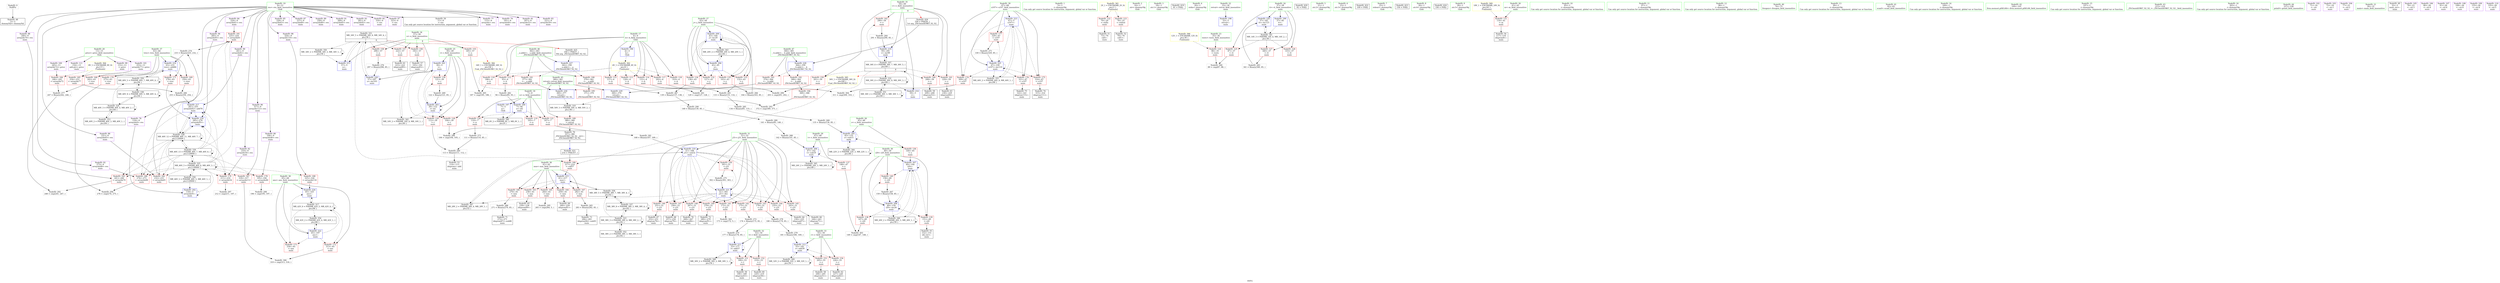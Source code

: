 digraph "SVFG" {
	label="SVFG";

	Node0x55bfc1766250 [shape=record,color=grey,label="{NodeID: 0\nNullPtr}"];
	Node0x55bfc1766250 -> Node0x55bfc17925d0[style=solid];
	Node0x55bfc17a1cd0 [shape=record,color=grey,label="{NodeID: 277\n247 = Binary(242, 246, )\n}"];
	Node0x55bfc17a1cd0 -> Node0x55bfc17a3350[style=solid];
	Node0x55bfc1794ed0 [shape=record,color=red,label="{NodeID: 194\n369\<--368\n\<--\n_ZSt3minIiERKT_S2_S2_\n}"];
	Node0x55bfc1794ed0 -> Node0x55bfc17a34d0[style=solid];
	Node0x55bfc17921e0 [shape=record,color=purple,label="{NodeID: 111\n154\<--13\nadd.ptr\<--price\nmain\n}"];
	Node0x55bfc1790510 [shape=record,color=green,label="{NodeID: 28\n45\<--46\ns\<--s_field_insensitive\nmain\n}"];
	Node0x55bfc1790510 -> Node0x55bfc1797dd0[style=solid];
	Node0x55bfc1790510 -> Node0x55bfc1795820[style=solid];
	Node0x55bfc17a46d0 [shape=record,color=grey,label="{NodeID: 305\n187 = cmp(185, 186, )\n}"];
	Node0x55bfc17965f0 [shape=record,color=blue,label="{NodeID: 222\n65\<--197\nans\<--\nmain\n}"];
	Node0x55bfc17965f0 -> Node0x55bfc1799b10[style=dashed];
	Node0x55bfc17965f0 -> Node0x55bfc1799be0[style=dashed];
	Node0x55bfc17965f0 -> Node0x55bfc1796790[style=dashed];
	Node0x55bfc17965f0 -> Node0x55bfc17b1fd0[style=dashed];
	Node0x55bfc17965f0 -> Node0x55bfc17bdcd0[style=dashed];
	Node0x55bfc1798040 [shape=record,color=red,label="{NodeID: 139\n151\<--49\n\<--i20\nmain\n}"];
	Node0x55bfc1798040 -> Node0x55bfc1792be0[style=solid];
	Node0x55bfc1792cb0 [shape=record,color=black,label="{NodeID: 56\n190\<--189\nidxprom43\<--\nmain\n}"];
	Node0x55bfc1799700 [shape=record,color=red,label="{NodeID: 167\n282\<--61\n\<--mm\nmain\n}"];
	Node0x55bfc1799700 -> Node0x55bfc17a0ad0[style=solid];
	Node0x55bfc1794370 [shape=record,color=purple,label="{NodeID: 84\n224\<--9\narrayidx61\<--res\nmain\n}"];
	Node0x55bfc1794370 -> Node0x55bfc179a260[style=solid];
	Node0x55bfc1766110 [shape=record,color=green,label="{NodeID: 1\n5\<--1\n\<--dummyObj\nCan only get source location for instruction, argument, global var or function.}"];
	Node0x55bfc17bffd0 [shape=record,color=yellow,style=double,label="{NodeID: 361\n2V_1 = ENCHI(MR_2V_0)\npts\{1 \}\nFun[main]}"];
	Node0x55bfc17bffd0 -> Node0x55bfc1797270[style=dashed];
	Node0x55bfc17bffd0 -> Node0x55bfc1797340[style=dashed];
	Node0x55bfc17a1e50 [shape=record,color=grey,label="{NodeID: 278\n180 = Binary(179, 85, )\n}"];
	Node0x55bfc17a1e50 -> Node0x55bfc17a1fd0[style=solid];
	Node0x55bfc1794fa0 [shape=record,color=red,label="{NodeID: 195\n371\<--370\n\<--\n_ZSt3minIiERKT_S2_S2_\n}"];
	Node0x55bfc1794fa0 -> Node0x55bfc17a34d0[style=solid];
	Node0x55bfc17922b0 [shape=record,color=red,label="{NodeID: 112\n93\<--4\n\<--h\nmain\n}"];
	Node0x55bfc17922b0 -> Node0x55bfc17a2450[style=solid];
	Node0x55bfc17905e0 [shape=record,color=green,label="{NodeID: 29\n47\<--48\nt\<--t_field_insensitive\nmain\n}"];
	Node0x55bfc17905e0 -> Node0x55bfc1797ea0[style=solid];
	Node0x55bfc17905e0 -> Node0x55bfc17958f0[style=solid];
	Node0x55bfc17a4850 [shape=record,color=grey,label="{NodeID: 306\n319 = cmp(313, 318, )\n}"];
	Node0x55bfc17966c0 [shape=record,color=blue,label="{NodeID: 223\n67\<--5\nu107\<--\nmain\n}"];
	Node0x55bfc17966c0 -> Node0x55bfc1799cb0[style=dashed];
	Node0x55bfc17966c0 -> Node0x55bfc1799d80[style=dashed];
	Node0x55bfc17966c0 -> Node0x55bfc1799e50[style=dashed];
	Node0x55bfc17966c0 -> Node0x55bfc1799f20[style=dashed];
	Node0x55bfc17966c0 -> Node0x55bfc1796860[style=dashed];
	Node0x55bfc17966c0 -> Node0x55bfc17be1d0[style=dashed];
	Node0x55bfc1798110 [shape=record,color=red,label="{NodeID: 140\n158\<--49\n\<--i20\nmain\n}"];
	Node0x55bfc1798110 -> Node0x55bfc17a0dd0[style=solid];
	Node0x55bfc1792d80 [shape=record,color=black,label="{NodeID: 57\n193\<--192\nidxprom45\<--\nmain\n}"];
	Node0x55bfc17997d0 [shape=record,color=red,label="{NodeID: 168\n242\<--63\n\<--tres\nmain\n}"];
	Node0x55bfc17997d0 -> Node0x55bfc17a1cd0[style=solid];
	Node0x55bfc1794440 [shape=record,color=purple,label="{NodeID: 85\n228\<--9\narrayidx63\<--res\nmain\n}"];
	Node0x55bfc1768810 [shape=record,color=green,label="{NodeID: 2\n16\<--1\n.str\<--dummyObj\nGlob }"];
	Node0x55bfc17c0af0 [shape=record,color=yellow,style=double,label="{NodeID: 362\n4V_1 = ENCHI(MR_4V_0)\npts\{6 \}\nFun[main]}"];
	Node0x55bfc17c0af0 -> Node0x55bfc17922b0[style=dashed];
	Node0x55bfc17c0af0 -> Node0x55bfc1792380[style=dashed];
	Node0x55bfc17c0af0 -> Node0x55bfc1792450[style=dashed];
	Node0x55bfc17c0af0 -> Node0x55bfc1792520[style=dashed];
	Node0x55bfc17c0af0 -> Node0x55bfc1796d90[style=dashed];
	Node0x55bfc17c0af0 -> Node0x55bfc1796e60[style=dashed];
	Node0x55bfc17c0af0 -> Node0x55bfc1796f30[style=dashed];
	Node0x55bfc17a1fd0 [shape=record,color=grey,label="{NodeID: 279\n181 = Binary(180, 169, )\n}"];
	Node0x55bfc17a1fd0 -> Node0x55bfc1795dd0[style=solid];
	Node0x55bfc1795070 [shape=record,color=blue,label="{NodeID: 196\n4\<--5\nh\<--\nGlob }"];
	Node0x55bfc1795070 -> Node0x55bfc17c0af0[style=dashed];
	Node0x55bfc1792380 [shape=record,color=red,label="{NodeID: 113\n128\<--4\n\<--h\nmain\n}"];
	Node0x55bfc1792380 -> Node0x55bfc17a40d0[style=solid];
	Node0x55bfc17906b0 [shape=record,color=green,label="{NodeID: 30\n49\<--50\ni20\<--i20_field_insensitive\nmain\n}"];
	Node0x55bfc17906b0 -> Node0x55bfc1797f70[style=solid];
	Node0x55bfc17906b0 -> Node0x55bfc1798040[style=solid];
	Node0x55bfc17906b0 -> Node0x55bfc1798110[style=solid];
	Node0x55bfc17906b0 -> Node0x55bfc17959c0[style=solid];
	Node0x55bfc17906b0 -> Node0x55bfc1795a90[style=solid];
	Node0x55bfc1796790 [shape=record,color=blue,label="{NodeID: 224\n65\<--325\nans\<--\nmain\n}"];
	Node0x55bfc1796790 -> Node0x55bfc17b1fd0[style=dashed];
	Node0x55bfc17981e0 [shape=record,color=red,label="{NodeID: 141\n172\<--51\n\<--j31\nmain\n}"];
	Node0x55bfc17981e0 -> Node0x55bfc17a4250[style=solid];
	Node0x55bfc1792e50 [shape=record,color=black,label="{NodeID: 58\n206\<--205\nidxprom51\<--\nmain\n}"];
	Node0x55bfc17998a0 [shape=record,color=red,label="{NodeID: 169\n250\<--63\n\<--tres\nmain\n}"];
	Node0x55bfc17998a0 -> Node0x55bfc17a0c50[style=solid];
	Node0x55bfc1794510 [shape=record,color=purple,label="{NodeID: 86\n231\<--9\narrayidx65\<--res\nmain\n}"];
	Node0x55bfc1794510 -> Node0x55bfc179a330[style=solid];
	Node0x55bfc1769b60 [shape=record,color=green,label="{NodeID: 3\n18\<--1\n.str.1\<--dummyObj\nGlob }"];
	Node0x55bfc17a2150 [shape=record,color=grey,label="{NodeID: 280\n113 = Binary(111, 112, )\n}"];
	Node0x55bfc17a2150 -> Node0x55bfc1792a40[style=solid];
	Node0x55bfc1795170 [shape=record,color=blue,label="{NodeID: 197\n7\<--5\nn\<--\nGlob }"];
	Node0x55bfc1795170 -> Node0x55bfc17b96d0[style=dashed];
	Node0x55bfc1792450 [shape=record,color=red,label="{NodeID: 114\n131\<--4\n\<--h\nmain\n}"];
	Node0x55bfc1792450 -> Node0x55bfc17a31d0[style=solid];
	Node0x55bfc1790780 [shape=record,color=green,label="{NodeID: 31\n51\<--52\nj31\<--j31_field_insensitive\nmain\n}"];
	Node0x55bfc1790780 -> Node0x55bfc17981e0[style=solid];
	Node0x55bfc1790780 -> Node0x55bfc17982b0[style=solid];
	Node0x55bfc1790780 -> Node0x55bfc1798380[style=solid];
	Node0x55bfc1790780 -> Node0x55bfc1798450[style=solid];
	Node0x55bfc1790780 -> Node0x55bfc1798520[style=solid];
	Node0x55bfc1790780 -> Node0x55bfc17985f0[style=solid];
	Node0x55bfc1790780 -> Node0x55bfc17986c0[style=solid];
	Node0x55bfc1790780 -> Node0x55bfc1798790[style=solid];
	Node0x55bfc1790780 -> Node0x55bfc1798860[style=solid];
	Node0x55bfc1790780 -> Node0x55bfc1798930[style=solid];
	Node0x55bfc1790780 -> Node0x55bfc1795c30[style=solid];
	Node0x55bfc1790780 -> Node0x55bfc1796520[style=solid];
	Node0x55bfc1796860 [shape=record,color=blue,label="{NodeID: 225\n67\<--330\nu107\<--inc119\nmain\n}"];
	Node0x55bfc1796860 -> Node0x55bfc1799cb0[style=dashed];
	Node0x55bfc1796860 -> Node0x55bfc1799d80[style=dashed];
	Node0x55bfc1796860 -> Node0x55bfc1799e50[style=dashed];
	Node0x55bfc1796860 -> Node0x55bfc1799f20[style=dashed];
	Node0x55bfc1796860 -> Node0x55bfc1796860[style=dashed];
	Node0x55bfc1796860 -> Node0x55bfc17be1d0[style=dashed];
	Node0x55bfc17982b0 [shape=record,color=red,label="{NodeID: 142\n175\<--51\n\<--j31\nmain\n}"];
	Node0x55bfc17982b0 -> Node0x55bfc17a1550[style=solid];
	Node0x55bfc1792f20 [shape=record,color=black,label="{NodeID: 59\n209\<--208\nidxprom53\<--\nmain\n}"];
	Node0x55bfc17d9cd0 [shape=record,color=black,label="{NodeID: 419\n81 = PHI()\n}"];
	Node0x55bfc1799970 [shape=record,color=red,label="{NodeID: 170\n275\<--63\n\<--tres\nmain\n}"];
	Node0x55bfc1799970 -> Node0x55bfc17a3650[style=solid];
	Node0x55bfc17945e0 [shape=record,color=purple,label="{NodeID: 87\n237\<--9\narrayidx68\<--res\nmain\n}"];
	Node0x55bfc1769bf0 [shape=record,color=green,label="{NodeID: 4\n20\<--1\nstdin\<--dummyObj\nGlob }"];
	Node0x55bfc17c0cb0 [shape=record,color=yellow,style=double,label="{NodeID: 364\n8V_1 = ENCHI(MR_8V_0)\npts\{15 \}\nFun[main]}"];
	Node0x55bfc17c0cb0 -> Node0x55bfc179a4d0[style=dashed];
	Node0x55bfc17c0cb0 -> Node0x55bfc179a5a0[style=dashed];
	Node0x55bfc17a22d0 [shape=record,color=grey,label="{NodeID: 281\n168 = Binary(167, 169, )\n}"];
	Node0x55bfc17a22d0 -> Node0x55bfc1795c30[style=solid];
	Node0x55bfc1795270 [shape=record,color=blue,label="{NodeID: 198\n33\<--5\nretval\<--\nmain\n}"];
	Node0x55bfc1792520 [shape=record,color=red,label="{NodeID: 115\n137\<--4\n\<--h\nmain\n}"];
	Node0x55bfc1792520 -> Node0x55bfc17a2bd0[style=solid];
	Node0x55bfc1790850 [shape=record,color=green,label="{NodeID: 32\n53\<--54\nl\<--l_field_insensitive\nmain\n}"];
	Node0x55bfc1790850 -> Node0x55bfc1798a00[style=solid];
	Node0x55bfc1790850 -> Node0x55bfc1798ad0[style=solid];
	Node0x55bfc1790850 -> Node0x55bfc1795d00[style=solid];
	Node0x55bfc1796930 [shape=record,color=blue,label="{NodeID: 226\n37\<--341\ntt\<--inc123\nmain\n}"];
	Node0x55bfc1796930 -> Node0x55bfc17b9bd0[style=dashed];
	Node0x55bfc1798380 [shape=record,color=red,label="{NodeID: 143\n179\<--51\n\<--j31\nmain\n}"];
	Node0x55bfc1798380 -> Node0x55bfc17a1e50[style=solid];
	Node0x55bfc1792ff0 [shape=record,color=black,label="{NodeID: 60\n220\<--219\nidxprom58\<--\nmain\n}"];
	Node0x55bfc17d9dd0 [shape=record,color=black,label="{NodeID: 420\n92 = PHI()\n}"];
	Node0x55bfc17b87d0 [shape=record,color=black,label="{NodeID: 337\nMR_38V_8 = PHI(MR_38V_5, MR_38V_4, )\npts\{62 \}\n}"];
	Node0x55bfc17b87d0 -> Node0x55bfc17b41d0[style=dashed];
	Node0x55bfc17b87d0 -> Node0x55bfc17b87d0[style=dashed];
	Node0x55bfc17b87d0 -> Node0x55bfc17bf0d0[style=dashed];
	Node0x55bfc1799a40 [shape=record,color=red,label="{NodeID: 171\n278\<--63\n\<--tres\nmain\n}"];
	Node0x55bfc1799a40 -> Node0x55bfc17962b0[style=solid];
	Node0x55bfc17946b0 [shape=record,color=purple,label="{NodeID: 88\n240\<--9\narrayidx70\<--res\nmain\n}"];
	Node0x55bfc17946b0 -> Node0x55bfc179a400[style=solid];
	Node0x55bfc1769750 [shape=record,color=green,label="{NodeID: 5\n21\<--1\n.str.2\<--dummyObj\nGlob }"];
	Node0x55bfc17a2450 [shape=record,color=grey,label="{NodeID: 282\n94 = Binary(85, 93, )\n}"];
	Node0x55bfc17a2450 -> Node0x55bfc1795410[style=solid];
	Node0x55bfc1795340 [shape=record,color=blue,label="{NodeID: 199\n37\<--85\ntt\<--\nmain\n}"];
	Node0x55bfc1795340 -> Node0x55bfc17b9bd0[style=dashed];
	Node0x55bfc1796d90 [shape=record,color=red,label="{NodeID: 116\n186\<--4\n\<--h\nmain\n}"];
	Node0x55bfc1796d90 -> Node0x55bfc17a46d0[style=solid];
	Node0x55bfc1790920 [shape=record,color=green,label="{NodeID: 33\n55\<--56\nr\<--r_field_insensitive\nmain\n}"];
	Node0x55bfc1790920 -> Node0x55bfc1798ba0[style=solid];
	Node0x55bfc1790920 -> Node0x55bfc1798c70[style=solid];
	Node0x55bfc1790920 -> Node0x55bfc1795dd0[style=solid];
	Node0x55bfc17afcd0 [shape=record,color=black,label="{NodeID: 310\nMR_50V_3 = PHI(MR_50V_4, MR_50V_2, )\npts\{361 \}\n}"];
	Node0x55bfc17afcd0 -> Node0x55bfc179a8e0[style=dashed];
	Node0x55bfc1796a00 [shape=record,color=blue,label="{NodeID: 227\n362\<--358\n__a.addr\<--__a\n_ZSt3minIiERKT_S2_S2_\n}"];
	Node0x55bfc1796a00 -> Node0x55bfc179a9b0[style=dashed];
	Node0x55bfc1796a00 -> Node0x55bfc179aa80[style=dashed];
	Node0x55bfc1798450 [shape=record,color=red,label="{NodeID: 144\n235\<--51\n\<--j31\nmain\n}"];
	Node0x55bfc1798450 -> Node0x55bfc1793330[style=solid];
	Node0x55bfc17930c0 [shape=record,color=black,label="{NodeID: 61\n223\<--222\nidxprom60\<--\nmain\n}"];
	Node0x55bfc17d9ed0 [shape=record,color=black,label="{NodeID: 421\n214 = PHI(357, )\n}"];
	Node0x55bfc17d9ed0 -> Node0x55bfc179a190[style=solid];
	Node0x55bfc17b8cd0 [shape=record,color=black,label="{NodeID: 338\nMR_40V_8 = PHI(MR_40V_5, MR_40V_4, )\npts\{64 \}\n}"];
	Node0x55bfc17b8cd0 -> Node0x55bfc17b46d0[style=dashed];
	Node0x55bfc17b8cd0 -> Node0x55bfc17b8cd0[style=dashed];
	Node0x55bfc17b8cd0 -> Node0x55bfc17bf5d0[style=dashed];
	Node0x55bfc1799b10 [shape=record,color=red,label="{NodeID: 172\n313\<--65\n\<--ans\nmain\n}"];
	Node0x55bfc1799b10 -> Node0x55bfc17a4850[style=solid];
	Node0x55bfc1794780 [shape=record,color=purple,label="{NodeID: 89\n258\<--9\narrayidx80\<--res\nmain\n}"];
	Node0x55bfc17697e0 [shape=record,color=green,label="{NodeID: 6\n23\<--1\n.str.3\<--dummyObj\nGlob }"];
	Node0x55bfc17c0e70 [shape=record,color=yellow,style=double,label="{NodeID: 366\n12V_1 = ENCHI(MR_12V_0)\npts\{36 \}\nFun[main]}"];
	Node0x55bfc17c0e70 -> Node0x55bfc1797410[style=dashed];
	Node0x55bfc17a25d0 [shape=record,color=grey,label="{NodeID: 283\n341 = Binary(340, 85, )\n}"];
	Node0x55bfc17a25d0 -> Node0x55bfc1796930[style=solid];
	Node0x55bfc1795410 [shape=record,color=blue,label="{NodeID: 200\n7\<--94\nn\<--shl\nmain\n}"];
	Node0x55bfc1795410 -> Node0x55bfc1797000[style=dashed];
	Node0x55bfc1795410 -> Node0x55bfc17970d0[style=dashed];
	Node0x55bfc1795410 -> Node0x55bfc17971a0[style=dashed];
	Node0x55bfc1795410 -> Node0x55bfc17b96d0[style=dashed];
	Node0x55bfc1796e60 [shape=record,color=red,label="{NodeID: 117\n202\<--4\n\<--h\nmain\n}"];
	Node0x55bfc1796e60 -> Node0x55bfc17a3dd0[style=solid];
	Node0x55bfc17909f0 [shape=record,color=green,label="{NodeID: 34\n57\<--58\nu\<--u_field_insensitive\nmain\n|{|<s6>8}}"];
	Node0x55bfc17909f0 -> Node0x55bfc1798d40[style=solid];
	Node0x55bfc17909f0 -> Node0x55bfc1798e10[style=solid];
	Node0x55bfc17909f0 -> Node0x55bfc1798ee0[style=solid];
	Node0x55bfc17909f0 -> Node0x55bfc1798fb0[style=solid];
	Node0x55bfc17909f0 -> Node0x55bfc1795ea0[style=solid];
	Node0x55bfc17909f0 -> Node0x55bfc1796450[style=solid];
	Node0x55bfc17909f0:s6 -> Node0x55bfc17da330[style=solid,color=red];
	Node0x55bfc1796ad0 [shape=record,color=blue,label="{NodeID: 228\n364\<--359\n__b.addr\<--__b\n_ZSt3minIiERKT_S2_S2_\n}"];
	Node0x55bfc1796ad0 -> Node0x55bfc1794d30[style=dashed];
	Node0x55bfc1796ad0 -> Node0x55bfc1794e00[style=dashed];
	Node0x55bfc1798520 [shape=record,color=red,label="{NodeID: 145\n243\<--51\n\<--j31\nmain\n}"];
	Node0x55bfc1798520 -> Node0x55bfc17934d0[style=solid];
	Node0x55bfc1793190 [shape=record,color=black,label="{NodeID: 62\n227\<--226\nidxprom62\<--\nmain\n}"];
	Node0x55bfc17da0c0 [shape=record,color=black,label="{NodeID: 422\n109 = PHI()\n}"];
	Node0x55bfc17b91d0 [shape=record,color=black,label="{NodeID: 339\nMR_46V_13 = PHI(MR_46V_7, MR_46V_6, )\npts\{120000 \}\n}"];
	Node0x55bfc17b91d0 -> Node0x55bfc1799ff0[style=dashed];
	Node0x55bfc17b91d0 -> Node0x55bfc179a0c0[style=dashed];
	Node0x55bfc17b91d0 -> Node0x55bfc179a260[style=dashed];
	Node0x55bfc17b91d0 -> Node0x55bfc179a330[style=dashed];
	Node0x55bfc17b91d0 -> Node0x55bfc179a400[style=dashed];
	Node0x55bfc17b91d0 -> Node0x55bfc179a670[style=dashed];
	Node0x55bfc17b91d0 -> Node0x55bfc17961e0[style=dashed];
	Node0x55bfc17b91d0 -> Node0x55bfc17962b0[style=dashed];
	Node0x55bfc17b91d0 -> Node0x55bfc17b4bd0[style=dashed];
	Node0x55bfc17b91d0 -> Node0x55bfc17b5ad0[style=dashed];
	Node0x55bfc17b91d0 -> Node0x55bfc17b91d0[style=dashed];
	Node0x55bfc1799be0 [shape=record,color=red,label="{NodeID: 173\n334\<--65\n\<--ans\nmain\n}"];
	Node0x55bfc1794850 [shape=record,color=purple,label="{NodeID: 90\n261\<--9\narrayidx82\<--res\nmain\n}"];
	Node0x55bfc1794850 -> Node0x55bfc17961e0[style=solid];
	Node0x55bfc1769870 [shape=record,color=green,label="{NodeID: 7\n25\<--1\nstdout\<--dummyObj\nGlob }"];
	Node0x55bfc17a2750 [shape=record,color=grey,label="{NodeID: 284\n164 = Binary(163, 85, )\n}"];
	Node0x55bfc17a2750 -> Node0x55bfc1795b60[style=solid];
	Node0x55bfc17954e0 [shape=record,color=blue,label="{NodeID: 201\n39\<--5\ni\<--\nmain\n}"];
	Node0x55bfc17954e0 -> Node0x55bfc1797750[style=dashed];
	Node0x55bfc17954e0 -> Node0x55bfc1797820[style=dashed];
	Node0x55bfc17954e0 -> Node0x55bfc17978f0[style=dashed];
	Node0x55bfc17954e0 -> Node0x55bfc1795680[style=dashed];
	Node0x55bfc17954e0 -> Node0x55bfc17ba0d0[style=dashed];
	Node0x55bfc1796f30 [shape=record,color=red,label="{NodeID: 118\n310\<--4\n\<--h\nmain\n}"];
	Node0x55bfc1796f30 -> Node0x55bfc17a4550[style=solid];
	Node0x55bfc1790ac0 [shape=record,color=green,label="{NodeID: 35\n59\<--60\nv\<--v_field_insensitive\nmain\n|{|<s6>8}}"];
	Node0x55bfc1790ac0 -> Node0x55bfc1799080[style=solid];
	Node0x55bfc1790ac0 -> Node0x55bfc1799150[style=solid];
	Node0x55bfc1790ac0 -> Node0x55bfc1799220[style=solid];
	Node0x55bfc1790ac0 -> Node0x55bfc17992f0[style=solid];
	Node0x55bfc1790ac0 -> Node0x55bfc1795f70[style=solid];
	Node0x55bfc1790ac0 -> Node0x55bfc1796380[style=solid];
	Node0x55bfc1790ac0:s6 -> Node0x55bfc17da4c0[style=solid,color=red];
	Node0x55bfc1796ba0 [shape=record,color=blue,label="{NodeID: 229\n360\<--374\nretval\<--\n_ZSt3minIiERKT_S2_S2_\n}"];
	Node0x55bfc1796ba0 -> Node0x55bfc17afcd0[style=dashed];
	Node0x55bfc17985f0 [shape=record,color=red,label="{NodeID: 146\n251\<--51\n\<--j31\nmain\n}"];
	Node0x55bfc17985f0 -> Node0x55bfc17935a0[style=solid];
	Node0x55bfc1793260 [shape=record,color=black,label="{NodeID: 63\n230\<--229\nidxprom64\<--\nmain\n}"];
	Node0x55bfc17da190 [shape=record,color=black,label="{NodeID: 423\n156 = PHI()\n}"];
	Node0x55bfc17b96d0 [shape=record,color=black,label="{NodeID: 340\nMR_6V_2 = PHI(MR_6V_3, MR_6V_1, )\npts\{8 \}\n}"];
	Node0x55bfc17b96d0 -> Node0x55bfc1795410[style=dashed];
	Node0x55bfc1799cb0 [shape=record,color=red,label="{NodeID: 174\n309\<--67\n\<--u107\nmain\n}"];
	Node0x55bfc1799cb0 -> Node0x55bfc17a4550[style=solid];
	Node0x55bfc1794920 [shape=record,color=purple,label="{NodeID: 91\n269\<--9\narrayidx85\<--res\nmain\n}"];
	Node0x55bfc1769900 [shape=record,color=green,label="{NodeID: 8\n26\<--1\n.str.4\<--dummyObj\nGlob }"];
	Node0x55bfc17a28d0 [shape=record,color=grey,label="{NodeID: 285\n134 = Binary(85, 133, )\n}"];
	Node0x55bfc17a28d0 -> Node0x55bfc17a0f50[style=solid];
	Node0x55bfc17955b0 [shape=record,color=blue,label="{NodeID: 202\n118\<--5\narrayidx9\<--\nmain\n}"];
	Node0x55bfc17955b0 -> Node0x55bfc17955b0[style=dashed];
	Node0x55bfc17955b0 -> Node0x55bfc17b4bd0[style=dashed];
	Node0x55bfc1797000 [shape=record,color=red,label="{NodeID: 119\n105\<--7\n\<--n\nmain\n}"];
	Node0x55bfc1797000 -> Node0x55bfc17a3950[style=solid];
	Node0x55bfc1790b90 [shape=record,color=green,label="{NodeID: 36\n61\<--62\nmm\<--mm_field_insensitive\nmain\n}"];
	Node0x55bfc1790b90 -> Node0x55bfc17993c0[style=solid];
	Node0x55bfc1790b90 -> Node0x55bfc1799490[style=solid];
	Node0x55bfc1790b90 -> Node0x55bfc1799560[style=solid];
	Node0x55bfc1790b90 -> Node0x55bfc1799630[style=solid];
	Node0x55bfc1790b90 -> Node0x55bfc1799700[style=solid];
	Node0x55bfc1790b90 -> Node0x55bfc1796040[style=solid];
	Node0x55bfc1796c70 [shape=record,color=blue,label="{NodeID: 230\n360\<--377\nretval\<--\n_ZSt3minIiERKT_S2_S2_\n}"];
	Node0x55bfc1796c70 -> Node0x55bfc17afcd0[style=dashed];
	Node0x55bfc17986c0 [shape=record,color=red,label="{NodeID: 147\n256\<--51\n\<--j31\nmain\n}"];
	Node0x55bfc17986c0 -> Node0x55bfc1793670[style=solid];
	Node0x55bfc1793330 [shape=record,color=black,label="{NodeID: 64\n236\<--235\nidxprom67\<--\nmain\n}"];
	Node0x55bfc17da260 [shape=record,color=black,label="{NodeID: 424\n336 = PHI()\n}"];
	Node0x55bfc17b9bd0 [shape=record,color=black,label="{NodeID: 341\nMR_14V_3 = PHI(MR_14V_4, MR_14V_2, )\npts\{38 \}\n}"];
	Node0x55bfc17b9bd0 -> Node0x55bfc17974e0[style=dashed];
	Node0x55bfc17b9bd0 -> Node0x55bfc17975b0[style=dashed];
	Node0x55bfc17b9bd0 -> Node0x55bfc1797680[style=dashed];
	Node0x55bfc17b9bd0 -> Node0x55bfc1796930[style=dashed];
	Node0x55bfc1799d80 [shape=record,color=red,label="{NodeID: 175\n314\<--67\n\<--u107\nmain\n}"];
	Node0x55bfc1799d80 -> Node0x55bfc1793b50[style=solid];
	Node0x55bfc17949f0 [shape=record,color=purple,label="{NodeID: 92\n273\<--9\narrayidx88\<--res\nmain\n}"];
	Node0x55bfc17949f0 -> Node0x55bfc179a670[style=solid];
	Node0x55bfc176a2e0 [shape=record,color=green,label="{NodeID: 9\n28\<--1\n.str.5\<--dummyObj\nGlob }"];
	Node0x55bfc17c1110 [shape=record,color=yellow,style=double,label="{NodeID: 369\n18V_1 = ENCHI(MR_18V_0)\npts\{42 \}\nFun[main]}"];
	Node0x55bfc17c1110 -> Node0x55bfc17979c0[style=dashed];
	Node0x55bfc17a2a50 [shape=record,color=grey,label="{NodeID: 286\n271 = Binary(270, 85, )\n}"];
	Node0x55bfc17a2a50 -> Node0x55bfc17938e0[style=solid];
	Node0x55bfc1795680 [shape=record,color=blue,label="{NodeID: 203\n39\<--122\ni\<--inc\nmain\n}"];
	Node0x55bfc1795680 -> Node0x55bfc1797750[style=dashed];
	Node0x55bfc1795680 -> Node0x55bfc1797820[style=dashed];
	Node0x55bfc1795680 -> Node0x55bfc17978f0[style=dashed];
	Node0x55bfc1795680 -> Node0x55bfc1795680[style=dashed];
	Node0x55bfc1795680 -> Node0x55bfc17ba0d0[style=dashed];
	Node0x55bfc17970d0 [shape=record,color=red,label="{NodeID: 120\n110\<--7\n\<--n\nmain\n}"];
	Node0x55bfc17970d0 -> Node0x55bfc17a16d0[style=solid];
	Node0x55bfc1790c60 [shape=record,color=green,label="{NodeID: 37\n63\<--64\ntres\<--tres_field_insensitive\nmain\n}"];
	Node0x55bfc1790c60 -> Node0x55bfc17997d0[style=solid];
	Node0x55bfc1790c60 -> Node0x55bfc17998a0[style=solid];
	Node0x55bfc1790c60 -> Node0x55bfc1799970[style=solid];
	Node0x55bfc1790c60 -> Node0x55bfc1799a40[style=solid];
	Node0x55bfc1790c60 -> Node0x55bfc1796110[style=solid];
	Node0x55bfc1798790 [shape=record,color=red,label="{NodeID: 148\n267\<--51\n\<--j31\nmain\n}"];
	Node0x55bfc1798790 -> Node0x55bfc1793810[style=solid];
	Node0x55bfc1793400 [shape=record,color=black,label="{NodeID: 65\n239\<--238\nidxprom69\<--\nmain\n}"];
	Node0x55bfc17da330 [shape=record,color=black,label="{NodeID: 425\n358 = PHI(57, )\n0th arg _ZSt3minIiERKT_S2_S2_ }"];
	Node0x55bfc17da330 -> Node0x55bfc1796a00[style=solid];
	Node0x55bfc17ba0d0 [shape=record,color=black,label="{NodeID: 342\nMR_16V_2 = PHI(MR_16V_4, MR_16V_1, )\npts\{40 \}\n}"];
	Node0x55bfc17ba0d0 -> Node0x55bfc17954e0[style=dashed];
	Node0x55bfc1799e50 [shape=record,color=red,label="{NodeID: 176\n321\<--67\n\<--u107\nmain\n}"];
	Node0x55bfc1799e50 -> Node0x55bfc1793c20[style=solid];
	Node0x55bfc1794ac0 [shape=record,color=purple,label="{NodeID: 93\n281\<--9\narrayidx92\<--res\nmain\n}"];
	Node0x55bfc176a370 [shape=record,color=green,label="{NodeID: 10\n85\<--1\n\<--dummyObj\nCan only get source location for instruction, argument, global var or function.}"];
	Node0x55bfc17a2bd0 [shape=record,color=grey,label="{NodeID: 287\n139 = Binary(137, 138, )\n}"];
	Node0x55bfc17a2bd0 -> Node0x55bfc17a3050[style=solid];
	Node0x55bfc1795750 [shape=record,color=blue,label="{NodeID: 204\n43\<--85\nj\<--\nmain\n}"];
	Node0x55bfc1795750 -> Node0x55bfc1797a90[style=dashed];
	Node0x55bfc1795750 -> Node0x55bfc1797b60[style=dashed];
	Node0x55bfc1795750 -> Node0x55bfc1797c30[style=dashed];
	Node0x55bfc1795750 -> Node0x55bfc1797d00[style=dashed];
	Node0x55bfc1795750 -> Node0x55bfc1795b60[style=dashed];
	Node0x55bfc1795750 -> Node0x55bfc17ba5d0[style=dashed];
	Node0x55bfc17971a0 [shape=record,color=red,label="{NodeID: 121\n167\<--7\n\<--n\nmain\n}"];
	Node0x55bfc17971a0 -> Node0x55bfc17a22d0[style=solid];
	Node0x55bfc1790d30 [shape=record,color=green,label="{NodeID: 38\n65\<--66\nans\<--ans_field_insensitive\nmain\n}"];
	Node0x55bfc1790d30 -> Node0x55bfc1799b10[style=solid];
	Node0x55bfc1790d30 -> Node0x55bfc1799be0[style=solid];
	Node0x55bfc1790d30 -> Node0x55bfc17965f0[style=solid];
	Node0x55bfc1790d30 -> Node0x55bfc1796790[style=solid];
	Node0x55bfc1798860 [shape=record,color=red,label="{NodeID: 149\n279\<--51\n\<--j31\nmain\n}"];
	Node0x55bfc1798860 -> Node0x55bfc17939b0[style=solid];
	Node0x55bfc17934d0 [shape=record,color=black,label="{NodeID: 66\n244\<--243\nidxprom71\<--\nmain\n}"];
	Node0x55bfc17da4c0 [shape=record,color=black,label="{NodeID: 426\n359 = PHI(59, )\n1st arg _ZSt3minIiERKT_S2_S2_ }"];
	Node0x55bfc17da4c0 -> Node0x55bfc1796ad0[style=solid];
	Node0x55bfc17ba5d0 [shape=record,color=black,label="{NodeID: 343\nMR_20V_2 = PHI(MR_20V_4, MR_20V_1, )\npts\{44 \}\n}"];
	Node0x55bfc17ba5d0 -> Node0x55bfc1795750[style=dashed];
	Node0x55bfc1799f20 [shape=record,color=red,label="{NodeID: 177\n329\<--67\n\<--u107\nmain\n}"];
	Node0x55bfc1799f20 -> Node0x55bfc17a13d0[style=solid];
	Node0x55bfc1794b90 [shape=record,color=purple,label="{NodeID: 94\n285\<--9\narrayidx95\<--res\nmain\n}"];
	Node0x55bfc1794b90 -> Node0x55bfc17962b0[style=solid];
	Node0x55bfc176a400 [shape=record,color=green,label="{NodeID: 11\n97\<--1\n\<--dummyObj\nCan only get source location for instruction, argument, global var or function.}"];
	Node0x55bfc17a2d50 [shape=record,color=grey,label="{NodeID: 288\n142 = Binary(141, 85, )\n}"];
	Node0x55bfc17a2d50 -> Node0x55bfc17958f0[style=solid];
	Node0x55bfc1795820 [shape=record,color=blue,label="{NodeID: 205\n45\<--135\ns\<--sub15\nmain\n}"];
	Node0x55bfc1795820 -> Node0x55bfc1797dd0[style=dashed];
	Node0x55bfc1795820 -> Node0x55bfc1795820[style=dashed];
	Node0x55bfc1795820 -> Node0x55bfc17baad0[style=dashed];
	Node0x55bfc1797270 [shape=record,color=red,label="{NodeID: 122\n70\<--20\n\<--stdin\nmain\n}"];
	Node0x55bfc1797270 -> Node0x55bfc17928a0[style=solid];
	Node0x55bfc1790e00 [shape=record,color=green,label="{NodeID: 39\n67\<--68\nu107\<--u107_field_insensitive\nmain\n}"];
	Node0x55bfc1790e00 -> Node0x55bfc1799cb0[style=solid];
	Node0x55bfc1790e00 -> Node0x55bfc1799d80[style=solid];
	Node0x55bfc1790e00 -> Node0x55bfc1799e50[style=solid];
	Node0x55bfc1790e00 -> Node0x55bfc1799f20[style=solid];
	Node0x55bfc1790e00 -> Node0x55bfc17966c0[style=solid];
	Node0x55bfc1790e00 -> Node0x55bfc1796860[style=solid];
	Node0x55bfc1798930 [shape=record,color=red,label="{NodeID: 150\n301\<--51\n\<--j31\nmain\n}"];
	Node0x55bfc1798930 -> Node0x55bfc17a19d0[style=solid];
	Node0x55bfc17935a0 [shape=record,color=black,label="{NodeID: 67\n252\<--251\nidxprom76\<--\nmain\n}"];
	Node0x55bfc17baad0 [shape=record,color=black,label="{NodeID: 344\nMR_22V_2 = PHI(MR_22V_3, MR_22V_1, )\npts\{46 \}\n}"];
	Node0x55bfc17baad0 -> Node0x55bfc1795820[style=dashed];
	Node0x55bfc17baad0 -> Node0x55bfc17baad0[style=dashed];
	Node0x55bfc1799ff0 [shape=record,color=red,label="{NodeID: 178\n195\<--194\n\<--arrayidx46\nmain\n}"];
	Node0x55bfc1799ff0 -> Node0x55bfc17a3c50[style=solid];
	Node0x55bfc1794c60 [shape=record,color=purple,label="{NodeID: 95\n316\<--9\n\<--res\nmain\n}"];
	Node0x55bfc176a490 [shape=record,color=green,label="{NodeID: 12\n98\<--1\n\<--dummyObj\nCan only get source location for instruction, argument, global var or function.}"];
	Node0x55bfc17a2ed0 [shape=record,color=grey,label="{NodeID: 289\n141 = Binary(85, 140, )\n}"];
	Node0x55bfc17a2ed0 -> Node0x55bfc17a2d50[style=solid];
	Node0x55bfc17958f0 [shape=record,color=blue,label="{NodeID: 206\n47\<--142\nt\<--sub19\nmain\n}"];
	Node0x55bfc17958f0 -> Node0x55bfc1797ea0[style=dashed];
	Node0x55bfc17958f0 -> Node0x55bfc17958f0[style=dashed];
	Node0x55bfc17958f0 -> Node0x55bfc17bafd0[style=dashed];
	Node0x55bfc1797340 [shape=record,color=red,label="{NodeID: 123\n76\<--25\n\<--stdout\nmain\n}"];
	Node0x55bfc1797340 -> Node0x55bfc1792970[style=solid];
	Node0x55bfc1790ed0 [shape=record,color=green,label="{NodeID: 40\n74\<--75\nfreopen\<--freopen_field_insensitive\n}"];
	Node0x55bfc17b1fd0 [shape=record,color=black,label="{NodeID: 317\nMR_42V_6 = PHI(MR_42V_5, MR_42V_4, )\npts\{66 \}\n}"];
	Node0x55bfc17b1fd0 -> Node0x55bfc1799b10[style=dashed];
	Node0x55bfc17b1fd0 -> Node0x55bfc1799be0[style=dashed];
	Node0x55bfc17b1fd0 -> Node0x55bfc1796790[style=dashed];
	Node0x55bfc17b1fd0 -> Node0x55bfc17b1fd0[style=dashed];
	Node0x55bfc17b1fd0 -> Node0x55bfc17bdcd0[style=dashed];
	Node0x55bfc1798a00 [shape=record,color=red,label="{NodeID: 151\n189\<--53\n\<--l\nmain\n}"];
	Node0x55bfc1798a00 -> Node0x55bfc1792cb0[style=solid];
	Node0x55bfc1793670 [shape=record,color=black,label="{NodeID: 68\n257\<--256\nidxprom79\<--\nmain\n}"];
	Node0x55bfc17bafd0 [shape=record,color=black,label="{NodeID: 345\nMR_24V_2 = PHI(MR_24V_3, MR_24V_1, )\npts\{48 \}\n}"];
	Node0x55bfc17bafd0 -> Node0x55bfc17958f0[style=dashed];
	Node0x55bfc17bafd0 -> Node0x55bfc17bafd0[style=dashed];
	Node0x55bfc179a0c0 [shape=record,color=red,label="{NodeID: 179\n211\<--210\n\<--arrayidx54\nmain\n}"];
	Node0x55bfc179a0c0 -> Node0x55bfc17a3ad0[style=solid];
	Node0x55bfc17915b0 [shape=record,color=purple,label="{NodeID: 96\n317\<--9\narrayidx112\<--res\nmain\n}"];
	Node0x55bfc17915b0 -> Node0x55bfc179a740[style=solid];
	Node0x55bfc1768930 [shape=record,color=green,label="{NodeID: 13\n99\<--1\n\<--dummyObj\nCan only get source location for instruction, argument, global var or function.}"];
	Node0x55bfc17a3050 [shape=record,color=grey,label="{NodeID: 290\n140 = Binary(139, 85, )\n}"];
	Node0x55bfc17a3050 -> Node0x55bfc17a2ed0[style=solid];
	Node0x55bfc17959c0 [shape=record,color=blue,label="{NodeID: 207\n49\<--144\ni20\<--\nmain\n}"];
	Node0x55bfc17959c0 -> Node0x55bfc1797f70[style=dashed];
	Node0x55bfc17959c0 -> Node0x55bfc1798040[style=dashed];
	Node0x55bfc17959c0 -> Node0x55bfc1798110[style=dashed];
	Node0x55bfc17959c0 -> Node0x55bfc17959c0[style=dashed];
	Node0x55bfc17959c0 -> Node0x55bfc1795a90[style=dashed];
	Node0x55bfc17959c0 -> Node0x55bfc17bb4d0[style=dashed];
	Node0x55bfc1797410 [shape=record,color=red,label="{NodeID: 124\n88\<--35\n\<--tests\nmain\n}"];
	Node0x55bfc1797410 -> Node0x55bfc17a3f50[style=solid];
	Node0x55bfc1790fa0 [shape=record,color=green,label="{NodeID: 41\n82\<--83\nscanf\<--scanf_field_insensitive\n}"];
	Node0x55bfc1798ad0 [shape=record,color=red,label="{NodeID: 152\n219\<--53\n\<--l\nmain\n}"];
	Node0x55bfc1798ad0 -> Node0x55bfc1792ff0[style=solid];
	Node0x55bfc1793740 [shape=record,color=black,label="{NodeID: 69\n260\<--259\nidxprom81\<--\nmain\n}"];
	Node0x55bfc17bb4d0 [shape=record,color=black,label="{NodeID: 346\nMR_26V_2 = PHI(MR_26V_3, MR_26V_1, )\npts\{50 \}\n}"];
	Node0x55bfc17bb4d0 -> Node0x55bfc17959c0[style=dashed];
	Node0x55bfc17bb4d0 -> Node0x55bfc17bb4d0[style=dashed];
	Node0x55bfc179a190 [shape=record,color=red,label="{NodeID: 180\n217\<--214\n\<--call57\nmain\n}"];
	Node0x55bfc179a190 -> Node0x55bfc1796040[style=solid];
	Node0x55bfc1791680 [shape=record,color=purple,label="{NodeID: 97\n323\<--9\n\<--res\nmain\n}"];
	Node0x55bfc1768a00 [shape=record,color=green,label="{NodeID: 14\n169\<--1\n\<--dummyObj\nCan only get source location for instruction, argument, global var or function.}"];
	Node0x55bfc17a31d0 [shape=record,color=grey,label="{NodeID: 291\n133 = Binary(131, 132, )\n}"];
	Node0x55bfc17a31d0 -> Node0x55bfc17a28d0[style=solid];
	Node0x55bfc1795a90 [shape=record,color=blue,label="{NodeID: 208\n49\<--159\ni20\<--inc26\nmain\n}"];
	Node0x55bfc1795a90 -> Node0x55bfc1797f70[style=dashed];
	Node0x55bfc1795a90 -> Node0x55bfc1798040[style=dashed];
	Node0x55bfc1795a90 -> Node0x55bfc1798110[style=dashed];
	Node0x55bfc1795a90 -> Node0x55bfc17959c0[style=dashed];
	Node0x55bfc1795a90 -> Node0x55bfc1795a90[style=dashed];
	Node0x55bfc1795a90 -> Node0x55bfc17bb4d0[style=dashed];
	Node0x55bfc17974e0 [shape=record,color=red,label="{NodeID: 125\n87\<--37\n\<--tt\nmain\n}"];
	Node0x55bfc17974e0 -> Node0x55bfc17a3f50[style=solid];
	Node0x55bfc1791070 [shape=record,color=green,label="{NodeID: 42\n100\<--101\nllvm.memset.p0i8.i64\<--llvm.memset.p0i8.i64_field_insensitive\n}"];
	Node0x55bfc1798ba0 [shape=record,color=red,label="{NodeID: 153\n205\<--55\n\<--r\nmain\n}"];
	Node0x55bfc1798ba0 -> Node0x55bfc1792e50[style=solid];
	Node0x55bfc1793810 [shape=record,color=black,label="{NodeID: 70\n268\<--267\nidxprom84\<--\nmain\n}"];
	Node0x55bfc17bb9d0 [shape=record,color=black,label="{NodeID: 347\nMR_28V_2 = PHI(MR_28V_4, MR_28V_1, )\npts\{52 \}\n}"];
	Node0x55bfc17bb9d0 -> Node0x55bfc1795c30[style=dashed];
	Node0x55bfc17a0950 [shape=record,color=grey,label="{NodeID: 264\n291 = Binary(290, 85, )\n}"];
	Node0x55bfc17a0950 -> Node0x55bfc1796380[style=solid];
	Node0x55bfc179a260 [shape=record,color=red,label="{NodeID: 181\n225\<--224\n\<--arrayidx61\nmain\n}"];
	Node0x55bfc179a260 -> Node0x55bfc17a1850[style=solid];
	Node0x55bfc1791750 [shape=record,color=purple,label="{NodeID: 98\n324\<--9\narrayidx116\<--res\nmain\n}"];
	Node0x55bfc1791750 -> Node0x55bfc179a810[style=solid];
	Node0x55bfc1768b00 [shape=record,color=green,label="{NodeID: 15\n197\<--1\n\<--dummyObj\nCan only get source location for instruction, argument, global var or function.}"];
	Node0x55bfc17a3350 [shape=record,color=grey,label="{NodeID: 292\n248 = cmp(241, 247, )\n}"];
	Node0x55bfc1795b60 [shape=record,color=blue,label="{NodeID: 209\n43\<--164\nj\<--inc29\nmain\n}"];
	Node0x55bfc1795b60 -> Node0x55bfc1797a90[style=dashed];
	Node0x55bfc1795b60 -> Node0x55bfc1797b60[style=dashed];
	Node0x55bfc1795b60 -> Node0x55bfc1797c30[style=dashed];
	Node0x55bfc1795b60 -> Node0x55bfc1797d00[style=dashed];
	Node0x55bfc1795b60 -> Node0x55bfc1795b60[style=dashed];
	Node0x55bfc1795b60 -> Node0x55bfc17ba5d0[style=dashed];
	Node0x55bfc17975b0 [shape=record,color=red,label="{NodeID: 126\n333\<--37\n\<--tt\nmain\n}"];
	Node0x55bfc1791140 [shape=record,color=green,label="{NodeID: 43\n215\<--216\n_ZSt3minIiERKT_S2_S2_\<--_ZSt3minIiERKT_S2_S2__field_insensitive\n}"];
	Node0x55bfc1798c70 [shape=record,color=red,label="{NodeID: 154\n226\<--55\n\<--r\nmain\n}"];
	Node0x55bfc1798c70 -> Node0x55bfc1793190[style=solid];
	Node0x55bfc17938e0 [shape=record,color=black,label="{NodeID: 71\n272\<--271\nidxprom87\<--sub86\nmain\n}"];
	Node0x55bfc17bbed0 [shape=record,color=black,label="{NodeID: 348\nMR_30V_2 = PHI(MR_30V_3, MR_30V_1, )\npts\{54 \}\n}"];
	Node0x55bfc17bbed0 -> Node0x55bfc1795d00[style=dashed];
	Node0x55bfc17bbed0 -> Node0x55bfc17bbed0[style=dashed];
	Node0x55bfc17a0ad0 [shape=record,color=grey,label="{NodeID: 265\n283 = Binary(282, 85, )\n}"];
	Node0x55bfc17a0ad0 -> Node0x55bfc1793a80[style=solid];
	Node0x55bfc179a330 [shape=record,color=red,label="{NodeID: 182\n232\<--231\n\<--arrayidx65\nmain\n}"];
	Node0x55bfc179a330 -> Node0x55bfc17a1850[style=solid];
	Node0x55bfc1791820 [shape=record,color=purple,label="{NodeID: 99\n153\<--13\n\<--price\nmain\n}"];
	Node0x55bfc1769dc0 [shape=record,color=green,label="{NodeID: 16\n303\<--1\n\<--dummyObj\nCan only get source location for instruction, argument, global var or function.}"];
	Node0x55bfc17a34d0 [shape=record,color=grey,label="{NodeID: 293\n372 = cmp(369, 371, )\n}"];
	Node0x55bfc1795c30 [shape=record,color=blue,label="{NodeID: 210\n51\<--168\nj31\<--sub32\nmain\n}"];
	Node0x55bfc1795c30 -> Node0x55bfc17981e0[style=dashed];
	Node0x55bfc1795c30 -> Node0x55bfc17982b0[style=dashed];
	Node0x55bfc1795c30 -> Node0x55bfc1798380[style=dashed];
	Node0x55bfc1795c30 -> Node0x55bfc1798450[style=dashed];
	Node0x55bfc1795c30 -> Node0x55bfc1798520[style=dashed];
	Node0x55bfc1795c30 -> Node0x55bfc17985f0[style=dashed];
	Node0x55bfc1795c30 -> Node0x55bfc17986c0[style=dashed];
	Node0x55bfc1795c30 -> Node0x55bfc1798790[style=dashed];
	Node0x55bfc1795c30 -> Node0x55bfc1798860[style=dashed];
	Node0x55bfc1795c30 -> Node0x55bfc1798930[style=dashed];
	Node0x55bfc1795c30 -> Node0x55bfc1796520[style=dashed];
	Node0x55bfc1795c30 -> Node0x55bfc17bb9d0[style=dashed];
	Node0x55bfc1797680 [shape=record,color=red,label="{NodeID: 127\n340\<--37\n\<--tt\nmain\n}"];
	Node0x55bfc1797680 -> Node0x55bfc17a25d0[style=solid];
	Node0x55bfc1791240 [shape=record,color=green,label="{NodeID: 44\n337\<--338\nprintf\<--printf_field_insensitive\n}"];
	Node0x55bfc1798d40 [shape=record,color=red,label="{NodeID: 155\n185\<--57\n\<--u\nmain\n}"];
	Node0x55bfc1798d40 -> Node0x55bfc17a46d0[style=solid];
	Node0x55bfc17939b0 [shape=record,color=black,label="{NodeID: 72\n280\<--279\nidxprom91\<--\nmain\n}"];
	Node0x55bfc17bc3d0 [shape=record,color=black,label="{NodeID: 349\nMR_32V_2 = PHI(MR_32V_3, MR_32V_1, )\npts\{56 \}\n}"];
	Node0x55bfc17bc3d0 -> Node0x55bfc1795dd0[style=dashed];
	Node0x55bfc17bc3d0 -> Node0x55bfc17bc3d0[style=dashed];
	Node0x55bfc17a0c50 [shape=record,color=grey,label="{NodeID: 266\n255 = Binary(250, 254, )\n}"];
	Node0x55bfc17a0c50 -> Node0x55bfc17961e0[style=solid];
	Node0x55bfc179a400 [shape=record,color=red,label="{NodeID: 183\n241\<--240\n\<--arrayidx70\nmain\n}"];
	Node0x55bfc179a400 -> Node0x55bfc17a3350[style=solid];
	Node0x55bfc17918f0 [shape=record,color=purple,label="{NodeID: 100\n245\<--13\narrayidx72\<--price\nmain\n}"];
	Node0x55bfc17918f0 -> Node0x55bfc179a4d0[style=solid];
	Node0x55bfc1769e90 [shape=record,color=green,label="{NodeID: 17\n4\<--6\nh\<--h_field_insensitive\nGlob }"];
	Node0x55bfc1769e90 -> Node0x55bfc17922b0[style=solid];
	Node0x55bfc1769e90 -> Node0x55bfc1792380[style=solid];
	Node0x55bfc1769e90 -> Node0x55bfc1792450[style=solid];
	Node0x55bfc1769e90 -> Node0x55bfc1792520[style=solid];
	Node0x55bfc1769e90 -> Node0x55bfc1796d90[style=solid];
	Node0x55bfc1769e90 -> Node0x55bfc1796e60[style=solid];
	Node0x55bfc1769e90 -> Node0x55bfc1796f30[style=solid];
	Node0x55bfc1769e90 -> Node0x55bfc1795070[style=solid];
	Node0x55bfc17a3650 [shape=record,color=grey,label="{NodeID: 294\n276 = cmp(274, 275, )\n}"];
	Node0x55bfc1795d00 [shape=record,color=blue,label="{NodeID: 211\n53\<--177\nl\<--add37\nmain\n}"];
	Node0x55bfc1795d00 -> Node0x55bfc1798a00[style=dashed];
	Node0x55bfc1795d00 -> Node0x55bfc1798ad0[style=dashed];
	Node0x55bfc1795d00 -> Node0x55bfc1795d00[style=dashed];
	Node0x55bfc1795d00 -> Node0x55bfc17bbed0[style=dashed];
	Node0x55bfc1797750 [shape=record,color=red,label="{NodeID: 128\n104\<--39\n\<--i\nmain\n}"];
	Node0x55bfc1797750 -> Node0x55bfc17a3950[style=solid];
	Node0x55bfc1791340 [shape=record,color=green,label="{NodeID: 45\n360\<--361\nretval\<--retval_field_insensitive\n_ZSt3minIiERKT_S2_S2_\n}"];
	Node0x55bfc1791340 -> Node0x55bfc179a8e0[style=solid];
	Node0x55bfc1791340 -> Node0x55bfc1796ba0[style=solid];
	Node0x55bfc1791340 -> Node0x55bfc1796c70[style=solid];
	Node0x55bfc1798e10 [shape=record,color=red,label="{NodeID: 156\n192\<--57\n\<--u\nmain\n}"];
	Node0x55bfc1798e10 -> Node0x55bfc1792d80[style=solid];
	Node0x55bfc1793a80 [shape=record,color=black,label="{NodeID: 73\n284\<--283\nidxprom94\<--sub93\nmain\n}"];
	Node0x55bfc17bc8d0 [shape=record,color=black,label="{NodeID: 350\nMR_34V_2 = PHI(MR_34V_3, MR_34V_1, )\npts\{58 \}\n}"];
	Node0x55bfc17bc8d0 -> Node0x55bfc1795ea0[style=dashed];
	Node0x55bfc17bc8d0 -> Node0x55bfc17bc8d0[style=dashed];
	Node0x55bfc17a0dd0 [shape=record,color=grey,label="{NodeID: 267\n159 = Binary(158, 85, )\n}"];
	Node0x55bfc17a0dd0 -> Node0x55bfc1795a90[style=solid];
	Node0x55bfc179a4d0 [shape=record,color=red,label="{NodeID: 184\n246\<--245\n\<--arrayidx72\nmain\n}"];
	Node0x55bfc179a4d0 -> Node0x55bfc17a1cd0[style=solid];
	Node0x55bfc17919c0 [shape=record,color=purple,label="{NodeID: 101\n253\<--13\narrayidx77\<--price\nmain\n}"];
	Node0x55bfc17919c0 -> Node0x55bfc179a5a0[style=solid];
	Node0x55bfc1769f90 [shape=record,color=green,label="{NodeID: 18\n7\<--8\nn\<--n_field_insensitive\nGlob }"];
	Node0x55bfc1769f90 -> Node0x55bfc1797000[style=solid];
	Node0x55bfc1769f90 -> Node0x55bfc17970d0[style=solid];
	Node0x55bfc1769f90 -> Node0x55bfc17971a0[style=solid];
	Node0x55bfc1769f90 -> Node0x55bfc1795170[style=solid];
	Node0x55bfc1769f90 -> Node0x55bfc1795410[style=solid];
	Node0x55bfc17a37d0 [shape=record,color=grey,label="{NodeID: 295\n265 = cmp(264, 5, )\n}"];
	Node0x55bfc1795dd0 [shape=record,color=blue,label="{NodeID: 212\n55\<--181\nr\<--add39\nmain\n}"];
	Node0x55bfc1795dd0 -> Node0x55bfc1798ba0[style=dashed];
	Node0x55bfc1795dd0 -> Node0x55bfc1798c70[style=dashed];
	Node0x55bfc1795dd0 -> Node0x55bfc1795dd0[style=dashed];
	Node0x55bfc1795dd0 -> Node0x55bfc17bc3d0[style=dashed];
	Node0x55bfc1797820 [shape=record,color=red,label="{NodeID: 129\n112\<--39\n\<--i\nmain\n}"];
	Node0x55bfc1797820 -> Node0x55bfc17a2150[style=solid];
	Node0x55bfc1791410 [shape=record,color=green,label="{NodeID: 46\n362\<--363\n__a.addr\<--__a.addr_field_insensitive\n_ZSt3minIiERKT_S2_S2_\n}"];
	Node0x55bfc1791410 -> Node0x55bfc179a9b0[style=solid];
	Node0x55bfc1791410 -> Node0x55bfc179aa80[style=solid];
	Node0x55bfc1791410 -> Node0x55bfc1796a00[style=solid];
	Node0x55bfc17b41d0 [shape=record,color=black,label="{NodeID: 323\nMR_38V_3 = PHI(MR_38V_4, MR_38V_2, )\npts\{62 \}\n}"];
	Node0x55bfc17b41d0 -> Node0x55bfc17b41d0[style=dashed];
	Node0x55bfc17b41d0 -> Node0x55bfc17b87d0[style=dashed];
	Node0x55bfc17b41d0 -> Node0x55bfc17bd2d0[style=dashed];
	Node0x55bfc17b41d0 -> Node0x55bfc17bf0d0[style=dashed];
	Node0x55bfc1798ee0 [shape=record,color=red,label="{NodeID: 157\n222\<--57\n\<--u\nmain\n}"];
	Node0x55bfc1798ee0 -> Node0x55bfc17930c0[style=solid];
	Node0x55bfc1793b50 [shape=record,color=black,label="{NodeID: 74\n315\<--314\nidxprom111\<--\nmain\n}"];
	Node0x55bfc17bcdd0 [shape=record,color=black,label="{NodeID: 351\nMR_36V_2 = PHI(MR_36V_3, MR_36V_1, )\npts\{60 \}\n}"];
	Node0x55bfc17bcdd0 -> Node0x55bfc17b6ed0[style=dashed];
	Node0x55bfc17bcdd0 -> Node0x55bfc17bcdd0[style=dashed];
	Node0x55bfc17a0f50 [shape=record,color=grey,label="{NodeID: 268\n135 = Binary(134, 85, )\n}"];
	Node0x55bfc17a0f50 -> Node0x55bfc1795820[style=solid];
	Node0x55bfc179a5a0 [shape=record,color=red,label="{NodeID: 185\n254\<--253\n\<--arrayidx77\nmain\n}"];
	Node0x55bfc179a5a0 -> Node0x55bfc17a0c50[style=solid];
	Node0x55bfc1791a90 [shape=record,color=purple,label="{NodeID: 102\n71\<--16\n\<--.str\nmain\n}"];
	Node0x55bfc176a090 [shape=record,color=green,label="{NodeID: 19\n9\<--12\nres\<--res_field_insensitive\nGlob }"];
	Node0x55bfc176a090 -> Node0x55bfc17927a0[style=solid];
	Node0x55bfc176a090 -> Node0x55bfc1793dc0[style=solid];
	Node0x55bfc176a090 -> Node0x55bfc1793e90[style=solid];
	Node0x55bfc176a090 -> Node0x55bfc1793f60[style=solid];
	Node0x55bfc176a090 -> Node0x55bfc1794030[style=solid];
	Node0x55bfc176a090 -> Node0x55bfc1794100[style=solid];
	Node0x55bfc176a090 -> Node0x55bfc17941d0[style=solid];
	Node0x55bfc176a090 -> Node0x55bfc17942a0[style=solid];
	Node0x55bfc176a090 -> Node0x55bfc1794370[style=solid];
	Node0x55bfc176a090 -> Node0x55bfc1794440[style=solid];
	Node0x55bfc176a090 -> Node0x55bfc1794510[style=solid];
	Node0x55bfc176a090 -> Node0x55bfc17945e0[style=solid];
	Node0x55bfc176a090 -> Node0x55bfc17946b0[style=solid];
	Node0x55bfc176a090 -> Node0x55bfc1794780[style=solid];
	Node0x55bfc176a090 -> Node0x55bfc1794850[style=solid];
	Node0x55bfc176a090 -> Node0x55bfc1794920[style=solid];
	Node0x55bfc176a090 -> Node0x55bfc17949f0[style=solid];
	Node0x55bfc176a090 -> Node0x55bfc1794ac0[style=solid];
	Node0x55bfc176a090 -> Node0x55bfc1794b90[style=solid];
	Node0x55bfc176a090 -> Node0x55bfc1794c60[style=solid];
	Node0x55bfc176a090 -> Node0x55bfc17915b0[style=solid];
	Node0x55bfc176a090 -> Node0x55bfc1791680[style=solid];
	Node0x55bfc176a090 -> Node0x55bfc1791750[style=solid];
	Node0x55bfc17a3950 [shape=record,color=grey,label="{NodeID: 296\n106 = cmp(104, 105, )\n}"];
	Node0x55bfc1795ea0 [shape=record,color=blue,label="{NodeID: 213\n57\<--5\nu\<--\nmain\n}"];
	Node0x55bfc1795ea0 -> Node0x55bfc17b69d0[style=dashed];
	Node0x55bfc17978f0 [shape=record,color=red,label="{NodeID: 130\n121\<--39\n\<--i\nmain\n}"];
	Node0x55bfc17978f0 -> Node0x55bfc17a10d0[style=solid];
	Node0x55bfc17914e0 [shape=record,color=green,label="{NodeID: 47\n364\<--365\n__b.addr\<--__b.addr_field_insensitive\n_ZSt3minIiERKT_S2_S2_\n}"];
	Node0x55bfc17914e0 -> Node0x55bfc1794d30[style=solid];
	Node0x55bfc17914e0 -> Node0x55bfc1794e00[style=solid];
	Node0x55bfc17914e0 -> Node0x55bfc1796ad0[style=solid];
	Node0x55bfc17b46d0 [shape=record,color=black,label="{NodeID: 324\nMR_40V_3 = PHI(MR_40V_4, MR_40V_2, )\npts\{64 \}\n}"];
	Node0x55bfc17b46d0 -> Node0x55bfc17b46d0[style=dashed];
	Node0x55bfc17b46d0 -> Node0x55bfc17b8cd0[style=dashed];
	Node0x55bfc17b46d0 -> Node0x55bfc17bd7d0[style=dashed];
	Node0x55bfc17b46d0 -> Node0x55bfc17bf5d0[style=dashed];
	Node0x55bfc1798fb0 [shape=record,color=red,label="{NodeID: 158\n296\<--57\n\<--u\nmain\n}"];
	Node0x55bfc1798fb0 -> Node0x55bfc17a1b50[style=solid];
	Node0x55bfc1793c20 [shape=record,color=black,label="{NodeID: 75\n322\<--321\nidxprom115\<--\nmain\n}"];
	Node0x55bfc17bd2d0 [shape=record,color=black,label="{NodeID: 352\nMR_38V_2 = PHI(MR_38V_3, MR_38V_1, )\npts\{62 \}\n}"];
	Node0x55bfc17bd2d0 -> Node0x55bfc17b41d0[style=dashed];
	Node0x55bfc17a10d0 [shape=record,color=grey,label="{NodeID: 269\n122 = Binary(121, 85, )\n}"];
	Node0x55bfc17a10d0 -> Node0x55bfc1795680[style=solid];
	Node0x55bfc179a670 [shape=record,color=red,label="{NodeID: 186\n274\<--273\n\<--arrayidx88\nmain\n}"];
	Node0x55bfc179a670 -> Node0x55bfc17a3650[style=solid];
	Node0x55bfc1791b60 [shape=record,color=purple,label="{NodeID: 103\n72\<--18\n\<--.str.1\nmain\n}"];
	Node0x55bfc176ad80 [shape=record,color=green,label="{NodeID: 20\n13\<--15\nprice\<--price_field_insensitive\nGlob }"];
	Node0x55bfc176ad80 -> Node0x55bfc1791820[style=solid];
	Node0x55bfc176ad80 -> Node0x55bfc17918f0[style=solid];
	Node0x55bfc176ad80 -> Node0x55bfc17919c0[style=solid];
	Node0x55bfc176ad80 -> Node0x55bfc17921e0[style=solid];
	Node0x55bfc17a3ad0 [shape=record,color=grey,label="{NodeID: 297\n212 = cmp(211, 197, )\n}"];
	Node0x55bfc1795f70 [shape=record,color=blue,label="{NodeID: 214\n59\<--5\nv\<--\nmain\n}"];
	Node0x55bfc1795f70 -> Node0x55bfc17bebd0[style=dashed];
	Node0x55bfc17979c0 [shape=record,color=red,label="{NodeID: 131\n116\<--41\n\<--m\nmain\n}"];
	Node0x55bfc17979c0 -> Node0x55bfc1792b10[style=solid];
	Node0x55bfc17925d0 [shape=record,color=black,label="{NodeID: 48\n2\<--3\ndummyVal\<--dummyVal\n}"];
	Node0x55bfc17b4bd0 [shape=record,color=black,label="{NodeID: 325\nMR_46V_5 = PHI(MR_46V_6, MR_46V_3, )\npts\{120000 \}\n}"];
	Node0x55bfc17b4bd0 -> Node0x55bfc1799ff0[style=dashed];
	Node0x55bfc17b4bd0 -> Node0x55bfc179a0c0[style=dashed];
	Node0x55bfc17b4bd0 -> Node0x55bfc179a260[style=dashed];
	Node0x55bfc17b4bd0 -> Node0x55bfc179a330[style=dashed];
	Node0x55bfc17b4bd0 -> Node0x55bfc179a400[style=dashed];
	Node0x55bfc17b4bd0 -> Node0x55bfc179a670[style=dashed];
	Node0x55bfc17b4bd0 -> Node0x55bfc179a740[style=dashed];
	Node0x55bfc17b4bd0 -> Node0x55bfc179a810[style=dashed];
	Node0x55bfc17b4bd0 -> Node0x55bfc17961e0[style=dashed];
	Node0x55bfc17b4bd0 -> Node0x55bfc17962b0[style=dashed];
	Node0x55bfc17b4bd0 -> Node0x55bfc17b4bd0[style=dashed];
	Node0x55bfc17b4bd0 -> Node0x55bfc17b5ad0[style=dashed];
	Node0x55bfc17b4bd0 -> Node0x55bfc17b91d0[style=dashed];
	Node0x55bfc17b4bd0 -> Node0x55bfc17be6d0[style=dashed];
	Node0x55bfc1799080 [shape=record,color=red,label="{NodeID: 159\n201\<--59\n\<--v\nmain\n}"];
	Node0x55bfc1799080 -> Node0x55bfc17a3dd0[style=solid];
	Node0x55bfc1793cf0 [shape=record,color=black,label="{NodeID: 76\n357\<--380\n_ZSt3minIiERKT_S2_S2__ret\<--\n_ZSt3minIiERKT_S2_S2_\n|{<s0>8}}"];
	Node0x55bfc1793cf0:s0 -> Node0x55bfc17d9ed0[style=solid,color=blue];
	Node0x55bfc17bd7d0 [shape=record,color=black,label="{NodeID: 353\nMR_40V_2 = PHI(MR_40V_3, MR_40V_1, )\npts\{64 \}\n}"];
	Node0x55bfc17bd7d0 -> Node0x55bfc17b46d0[style=dashed];
	Node0x55bfc17a1250 [shape=record,color=grey,label="{NodeID: 270\n177 = Binary(176, 85, )\n}"];
	Node0x55bfc17a1250 -> Node0x55bfc1795d00[style=solid];
	Node0x55bfc179a740 [shape=record,color=red,label="{NodeID: 187\n318\<--317\n\<--arrayidx112\nmain\n}"];
	Node0x55bfc179a740 -> Node0x55bfc17a4850[style=solid];
	Node0x55bfc1791c30 [shape=record,color=purple,label="{NodeID: 104\n77\<--21\n\<--.str.2\nmain\n}"];
	Node0x55bfc176ae50 [shape=record,color=green,label="{NodeID: 21\n30\<--31\nmain\<--main_field_insensitive\n}"];
	Node0x55bfc17a3c50 [shape=record,color=grey,label="{NodeID: 298\n196 = cmp(195, 197, )\n}"];
	Node0x55bfc1796040 [shape=record,color=blue,label="{NodeID: 215\n61\<--217\nmm\<--\nmain\n}"];
	Node0x55bfc1796040 -> Node0x55bfc17993c0[style=dashed];
	Node0x55bfc1796040 -> Node0x55bfc1799490[style=dashed];
	Node0x55bfc1796040 -> Node0x55bfc1799560[style=dashed];
	Node0x55bfc1796040 -> Node0x55bfc1799630[style=dashed];
	Node0x55bfc1796040 -> Node0x55bfc1799700[style=dashed];
	Node0x55bfc1796040 -> Node0x55bfc17bf0d0[style=dashed];
	Node0x55bfc1797a90 [shape=record,color=red,label="{NodeID: 132\n127\<--43\n\<--j\nmain\n}"];
	Node0x55bfc1797a90 -> Node0x55bfc17a40d0[style=solid];
	Node0x55bfc17926d0 [shape=record,color=black,label="{NodeID: 49\n32\<--5\nmain_ret\<--\nmain\n}"];
	Node0x55bfc1799150 [shape=record,color=red,label="{NodeID: 160\n208\<--59\n\<--v\nmain\n}"];
	Node0x55bfc1799150 -> Node0x55bfc1792f20[style=solid];
	Node0x55bfc1793dc0 [shape=record,color=purple,label="{NodeID: 77\n115\<--9\narrayidx\<--res\nmain\n}"];
	Node0x55bfc17bdcd0 [shape=record,color=black,label="{NodeID: 354\nMR_42V_2 = PHI(MR_42V_4, MR_42V_1, )\npts\{66 \}\n}"];
	Node0x55bfc17bdcd0 -> Node0x55bfc17965f0[style=dashed];
	Node0x55bfc17a13d0 [shape=record,color=grey,label="{NodeID: 271\n330 = Binary(329, 85, )\n}"];
	Node0x55bfc17a13d0 -> Node0x55bfc1796860[style=solid];
	Node0x55bfc179a810 [shape=record,color=red,label="{NodeID: 188\n325\<--324\n\<--arrayidx116\nmain\n}"];
	Node0x55bfc179a810 -> Node0x55bfc1796790[style=solid];
	Node0x55bfc1791d00 [shape=record,color=purple,label="{NodeID: 105\n78\<--23\n\<--.str.3\nmain\n}"];
	Node0x55bfc176af50 [shape=record,color=green,label="{NodeID: 22\n33\<--34\nretval\<--retval_field_insensitive\nmain\n}"];
	Node0x55bfc176af50 -> Node0x55bfc1795270[style=solid];
	Node0x55bfc17a3dd0 [shape=record,color=grey,label="{NodeID: 299\n203 = cmp(201, 202, )\n}"];
	Node0x55bfc1796110 [shape=record,color=blue,label="{NodeID: 216\n63\<--233\ntres\<--add66\nmain\n}"];
	Node0x55bfc1796110 -> Node0x55bfc17997d0[style=dashed];
	Node0x55bfc1796110 -> Node0x55bfc17998a0[style=dashed];
	Node0x55bfc1796110 -> Node0x55bfc1799970[style=dashed];
	Node0x55bfc1796110 -> Node0x55bfc1799a40[style=dashed];
	Node0x55bfc1796110 -> Node0x55bfc17bf5d0[style=dashed];
	Node0x55bfc1797b60 [shape=record,color=red,label="{NodeID: 133\n132\<--43\n\<--j\nmain\n}"];
	Node0x55bfc1797b60 -> Node0x55bfc17a31d0[style=solid];
	Node0x55bfc17927a0 [shape=record,color=black,label="{NodeID: 50\n11\<--9\n\<--res\nCan only get source location for instruction, argument, global var or function.}"];
	Node0x55bfc1799220 [shape=record,color=red,label="{NodeID: 161\n229\<--59\n\<--v\nmain\n}"];
	Node0x55bfc1799220 -> Node0x55bfc1793260[style=solid];
	Node0x55bfc1793e90 [shape=record,color=purple,label="{NodeID: 78\n118\<--9\narrayidx9\<--res\nmain\n}"];
	Node0x55bfc1793e90 -> Node0x55bfc17955b0[style=solid];
	Node0x55bfc17be1d0 [shape=record,color=black,label="{NodeID: 355\nMR_44V_2 = PHI(MR_44V_4, MR_44V_1, )\npts\{68 \}\n}"];
	Node0x55bfc17be1d0 -> Node0x55bfc17966c0[style=dashed];
	Node0x55bfc17a1550 [shape=record,color=grey,label="{NodeID: 272\n176 = Binary(175, 85, )\n}"];
	Node0x55bfc17a1550 -> Node0x55bfc17a1250[style=solid];
	Node0x55bfc179a8e0 [shape=record,color=red,label="{NodeID: 189\n380\<--360\n\<--retval\n_ZSt3minIiERKT_S2_S2_\n}"];
	Node0x55bfc179a8e0 -> Node0x55bfc1793cf0[style=solid];
	Node0x55bfc1791dd0 [shape=record,color=purple,label="{NodeID: 106\n80\<--26\n\<--.str.4\nmain\n}"];
	Node0x55bfc176b020 [shape=record,color=green,label="{NodeID: 23\n35\<--36\ntests\<--tests_field_insensitive\nmain\n}"];
	Node0x55bfc176b020 -> Node0x55bfc1797410[style=solid];
	Node0x55bfc17a3f50 [shape=record,color=grey,label="{NodeID: 300\n89 = cmp(87, 88, )\n}"];
	Node0x55bfc17961e0 [shape=record,color=blue,label="{NodeID: 217\n261\<--255\narrayidx82\<--add78\nmain\n}"];
	Node0x55bfc17961e0 -> Node0x55bfc179a670[style=dashed];
	Node0x55bfc17961e0 -> Node0x55bfc17962b0[style=dashed];
	Node0x55bfc17961e0 -> Node0x55bfc17b5ad0[style=dashed];
	Node0x55bfc1797c30 [shape=record,color=red,label="{NodeID: 134\n138\<--43\n\<--j\nmain\n}"];
	Node0x55bfc1797c30 -> Node0x55bfc17a2bd0[style=solid];
	Node0x55bfc17928a0 [shape=record,color=black,label="{NodeID: 51\n73\<--70\ncall\<--\nmain\n}"];
	Node0x55bfc17b5ad0 [shape=record,color=black,label="{NodeID: 328\nMR_46V_12 = PHI(MR_46V_11, MR_46V_7, )\npts\{120000 \}\n}"];
	Node0x55bfc17b5ad0 -> Node0x55bfc179a0c0[style=dashed];
	Node0x55bfc17b5ad0 -> Node0x55bfc179a260[style=dashed];
	Node0x55bfc17b5ad0 -> Node0x55bfc179a330[style=dashed];
	Node0x55bfc17b5ad0 -> Node0x55bfc179a400[style=dashed];
	Node0x55bfc17b5ad0 -> Node0x55bfc179a670[style=dashed];
	Node0x55bfc17b5ad0 -> Node0x55bfc17961e0[style=dashed];
	Node0x55bfc17b5ad0 -> Node0x55bfc17962b0[style=dashed];
	Node0x55bfc17b5ad0 -> Node0x55bfc17b5ad0[style=dashed];
	Node0x55bfc17b5ad0 -> Node0x55bfc17b91d0[style=dashed];
	Node0x55bfc17992f0 [shape=record,color=red,label="{NodeID: 162\n290\<--59\n\<--v\nmain\n}"];
	Node0x55bfc17992f0 -> Node0x55bfc17a0950[style=solid];
	Node0x55bfc1793f60 [shape=record,color=purple,label="{NodeID: 79\n191\<--9\narrayidx44\<--res\nmain\n}"];
	Node0x55bfc17be6d0 [shape=record,color=black,label="{NodeID: 356\nMR_46V_2 = PHI(MR_46V_5, MR_46V_1, )\npts\{120000 \}\n}"];
	Node0x55bfc17be6d0 -> Node0x55bfc17955b0[style=dashed];
	Node0x55bfc17be6d0 -> Node0x55bfc17b4bd0[style=dashed];
	Node0x55bfc17a16d0 [shape=record,color=grey,label="{NodeID: 273\n111 = Binary(110, 85, )\n}"];
	Node0x55bfc17a16d0 -> Node0x55bfc17a2150[style=solid];
	Node0x55bfc179a9b0 [shape=record,color=red,label="{NodeID: 190\n370\<--362\n\<--__a.addr\n_ZSt3minIiERKT_S2_S2_\n}"];
	Node0x55bfc179a9b0 -> Node0x55bfc1794fa0[style=solid];
	Node0x55bfc1791ea0 [shape=record,color=purple,label="{NodeID: 107\n91\<--26\n\<--.str.4\nmain\n}"];
	Node0x55bfc1790290 [shape=record,color=green,label="{NodeID: 24\n37\<--38\ntt\<--tt_field_insensitive\nmain\n}"];
	Node0x55bfc1790290 -> Node0x55bfc17974e0[style=solid];
	Node0x55bfc1790290 -> Node0x55bfc17975b0[style=solid];
	Node0x55bfc1790290 -> Node0x55bfc1797680[style=solid];
	Node0x55bfc1790290 -> Node0x55bfc1795340[style=solid];
	Node0x55bfc1790290 -> Node0x55bfc1796930[style=solid];
	Node0x55bfc179ab50 [shape=record,color=yellow,style=double,label="{NodeID: 384\n34V_1 = ENCHI(MR_34V_0)\npts\{58 \}\nFun[_ZSt3minIiERKT_S2_S2_]}"];
	Node0x55bfc179ab50 -> Node0x55bfc1794fa0[style=dashed];
	Node0x55bfc17a40d0 [shape=record,color=grey,label="{NodeID: 301\n129 = cmp(127, 128, )\n}"];
	Node0x55bfc17962b0 [shape=record,color=blue,label="{NodeID: 218\n285\<--278\narrayidx95\<--\nmain\n}"];
	Node0x55bfc17962b0 -> Node0x55bfc17b5ad0[style=dashed];
	Node0x55bfc1797d00 [shape=record,color=red,label="{NodeID: 135\n163\<--43\n\<--j\nmain\n}"];
	Node0x55bfc1797d00 -> Node0x55bfc17a2750[style=solid];
	Node0x55bfc1792970 [shape=record,color=black,label="{NodeID: 52\n79\<--76\ncall1\<--\nmain\n}"];
	Node0x55bfc17993c0 [shape=record,color=red,label="{NodeID: 163\n238\<--61\n\<--mm\nmain\n}"];
	Node0x55bfc17993c0 -> Node0x55bfc1793400[style=solid];
	Node0x55bfc1794030 [shape=record,color=purple,label="{NodeID: 80\n194\<--9\narrayidx46\<--res\nmain\n}"];
	Node0x55bfc1794030 -> Node0x55bfc1799ff0[style=solid];
	Node0x55bfc17bebd0 [shape=record,color=black,label="{NodeID: 357\nMR_36V_6 = PHI(MR_36V_7, MR_36V_5, )\npts\{60 \}\n|{|<s7>8}}"];
	Node0x55bfc17bebd0 -> Node0x55bfc1799080[style=dashed];
	Node0x55bfc17bebd0 -> Node0x55bfc1799150[style=dashed];
	Node0x55bfc17bebd0 -> Node0x55bfc1799220[style=dashed];
	Node0x55bfc17bebd0 -> Node0x55bfc17992f0[style=dashed];
	Node0x55bfc17bebd0 -> Node0x55bfc179a190[style=dashed];
	Node0x55bfc17bebd0 -> Node0x55bfc1796380[style=dashed];
	Node0x55bfc17bebd0 -> Node0x55bfc17b6ed0[style=dashed];
	Node0x55bfc17bebd0:s7 -> Node0x55bfc179ac60[style=dashed,color=red];
	Node0x55bfc17a1850 [shape=record,color=grey,label="{NodeID: 274\n233 = Binary(225, 232, )\n}"];
	Node0x55bfc17a1850 -> Node0x55bfc1796110[style=solid];
	Node0x55bfc179aa80 [shape=record,color=red,label="{NodeID: 191\n377\<--362\n\<--__a.addr\n_ZSt3minIiERKT_S2_S2_\n}"];
	Node0x55bfc179aa80 -> Node0x55bfc1796c70[style=solid];
	Node0x55bfc1791f70 [shape=record,color=purple,label="{NodeID: 108\n108\<--26\n\<--.str.4\nmain\n}"];
	Node0x55bfc1790320 [shape=record,color=green,label="{NodeID: 25\n39\<--40\ni\<--i_field_insensitive\nmain\n}"];
	Node0x55bfc1790320 -> Node0x55bfc1797750[style=solid];
	Node0x55bfc1790320 -> Node0x55bfc1797820[style=solid];
	Node0x55bfc1790320 -> Node0x55bfc17978f0[style=solid];
	Node0x55bfc1790320 -> Node0x55bfc17954e0[style=solid];
	Node0x55bfc1790320 -> Node0x55bfc1795680[style=solid];
	Node0x55bfc179ac60 [shape=record,color=yellow,style=double,label="{NodeID: 385\n36V_1 = ENCHI(MR_36V_0)\npts\{60 \}\nFun[_ZSt3minIiERKT_S2_S2_]}"];
	Node0x55bfc179ac60 -> Node0x55bfc1794ed0[style=dashed];
	Node0x55bfc17a4250 [shape=record,color=grey,label="{NodeID: 302\n173 = cmp(172, 5, )\n}"];
	Node0x55bfc1796380 [shape=record,color=blue,label="{NodeID: 219\n59\<--291\nv\<--inc99\nmain\n}"];
	Node0x55bfc1796380 -> Node0x55bfc17bebd0[style=dashed];
	Node0x55bfc1797dd0 [shape=record,color=red,label="{NodeID: 136\n144\<--45\n\<--s\nmain\n}"];
	Node0x55bfc1797dd0 -> Node0x55bfc17959c0[style=solid];
	Node0x55bfc1792a40 [shape=record,color=black,label="{NodeID: 53\n114\<--113\nidxprom\<--add\nmain\n}"];
	Node0x55bfc1799490 [shape=record,color=red,label="{NodeID: 164\n259\<--61\n\<--mm\nmain\n}"];
	Node0x55bfc1799490 -> Node0x55bfc1793740[style=solid];
	Node0x55bfc1794100 [shape=record,color=purple,label="{NodeID: 81\n207\<--9\narrayidx52\<--res\nmain\n}"];
	Node0x55bfc17bf0d0 [shape=record,color=black,label="{NodeID: 358\nMR_38V_5 = PHI(MR_38V_7, MR_38V_4, )\npts\{62 \}\n}"];
	Node0x55bfc17bf0d0 -> Node0x55bfc1796040[style=dashed];
	Node0x55bfc17bf0d0 -> Node0x55bfc17b87d0[style=dashed];
	Node0x55bfc17bf0d0 -> Node0x55bfc17bf0d0[style=dashed];
	Node0x55bfc17a19d0 [shape=record,color=grey,label="{NodeID: 275\n302 = Binary(301, 303, )\n}"];
	Node0x55bfc17a19d0 -> Node0x55bfc1796520[style=solid];
	Node0x55bfc1794d30 [shape=record,color=red,label="{NodeID: 192\n368\<--364\n\<--__b.addr\n_ZSt3minIiERKT_S2_S2_\n}"];
	Node0x55bfc1794d30 -> Node0x55bfc1794ed0[style=solid];
	Node0x55bfc1792040 [shape=record,color=purple,label="{NodeID: 109\n155\<--26\n\<--.str.4\nmain\n}"];
	Node0x55bfc17903b0 [shape=record,color=green,label="{NodeID: 26\n41\<--42\nm\<--m_field_insensitive\nmain\n}"];
	Node0x55bfc17903b0 -> Node0x55bfc17979c0[style=solid];
	Node0x55bfc17a43d0 [shape=record,color=grey,label="{NodeID: 303\n149 = cmp(147, 148, )\n}"];
	Node0x55bfc1796450 [shape=record,color=blue,label="{NodeID: 220\n57\<--297\nu\<--inc103\nmain\n}"];
	Node0x55bfc1796450 -> Node0x55bfc17b69d0[style=dashed];
	Node0x55bfc1797ea0 [shape=record,color=red,label="{NodeID: 137\n148\<--47\n\<--t\nmain\n}"];
	Node0x55bfc1797ea0 -> Node0x55bfc17a43d0[style=solid];
	Node0x55bfc1792b10 [shape=record,color=black,label="{NodeID: 54\n117\<--116\nidxprom8\<--\nmain\n}"];
	Node0x55bfc17b69d0 [shape=record,color=black,label="{NodeID: 331\nMR_34V_5 = PHI(MR_34V_6, MR_34V_4, )\npts\{58 \}\n|{|<s8>8}}"];
	Node0x55bfc17b69d0 -> Node0x55bfc1798d40[style=dashed];
	Node0x55bfc17b69d0 -> Node0x55bfc1798e10[style=dashed];
	Node0x55bfc17b69d0 -> Node0x55bfc1798ee0[style=dashed];
	Node0x55bfc17b69d0 -> Node0x55bfc1798fb0[style=dashed];
	Node0x55bfc17b69d0 -> Node0x55bfc179a190[style=dashed];
	Node0x55bfc17b69d0 -> Node0x55bfc1795ea0[style=dashed];
	Node0x55bfc17b69d0 -> Node0x55bfc1796450[style=dashed];
	Node0x55bfc17b69d0 -> Node0x55bfc17bc8d0[style=dashed];
	Node0x55bfc17b69d0:s8 -> Node0x55bfc179ab50[style=dashed,color=red];
	Node0x55bfc1799560 [shape=record,color=red,label="{NodeID: 165\n264\<--61\n\<--mm\nmain\n}"];
	Node0x55bfc1799560 -> Node0x55bfc17a37d0[style=solid];
	Node0x55bfc17941d0 [shape=record,color=purple,label="{NodeID: 82\n210\<--9\narrayidx54\<--res\nmain\n}"];
	Node0x55bfc17941d0 -> Node0x55bfc179a0c0[style=solid];
	Node0x55bfc17bf5d0 [shape=record,color=black,label="{NodeID: 359\nMR_40V_5 = PHI(MR_40V_7, MR_40V_4, )\npts\{64 \}\n}"];
	Node0x55bfc17bf5d0 -> Node0x55bfc1796110[style=dashed];
	Node0x55bfc17bf5d0 -> Node0x55bfc17b8cd0[style=dashed];
	Node0x55bfc17bf5d0 -> Node0x55bfc17bf5d0[style=dashed];
	Node0x55bfc17a1b50 [shape=record,color=grey,label="{NodeID: 276\n297 = Binary(296, 85, )\n}"];
	Node0x55bfc17a1b50 -> Node0x55bfc1796450[style=solid];
	Node0x55bfc1794e00 [shape=record,color=red,label="{NodeID: 193\n374\<--364\n\<--__b.addr\n_ZSt3minIiERKT_S2_S2_\n}"];
	Node0x55bfc1794e00 -> Node0x55bfc1796ba0[style=solid];
	Node0x55bfc1792110 [shape=record,color=purple,label="{NodeID: 110\n335\<--28\n\<--.str.5\nmain\n}"];
	Node0x55bfc1790440 [shape=record,color=green,label="{NodeID: 27\n43\<--44\nj\<--j_field_insensitive\nmain\n}"];
	Node0x55bfc1790440 -> Node0x55bfc1797a90[style=solid];
	Node0x55bfc1790440 -> Node0x55bfc1797b60[style=solid];
	Node0x55bfc1790440 -> Node0x55bfc1797c30[style=solid];
	Node0x55bfc1790440 -> Node0x55bfc1797d00[style=solid];
	Node0x55bfc1790440 -> Node0x55bfc1795750[style=solid];
	Node0x55bfc1790440 -> Node0x55bfc1795b60[style=solid];
	Node0x55bfc17a4550 [shape=record,color=grey,label="{NodeID: 304\n311 = cmp(309, 310, )\n}"];
	Node0x55bfc1796520 [shape=record,color=blue,label="{NodeID: 221\n51\<--302\nj31\<--dec\nmain\n}"];
	Node0x55bfc1796520 -> Node0x55bfc17981e0[style=dashed];
	Node0x55bfc1796520 -> Node0x55bfc17982b0[style=dashed];
	Node0x55bfc1796520 -> Node0x55bfc1798380[style=dashed];
	Node0x55bfc1796520 -> Node0x55bfc1798450[style=dashed];
	Node0x55bfc1796520 -> Node0x55bfc1798520[style=dashed];
	Node0x55bfc1796520 -> Node0x55bfc17985f0[style=dashed];
	Node0x55bfc1796520 -> Node0x55bfc17986c0[style=dashed];
	Node0x55bfc1796520 -> Node0x55bfc1798790[style=dashed];
	Node0x55bfc1796520 -> Node0x55bfc1798860[style=dashed];
	Node0x55bfc1796520 -> Node0x55bfc1798930[style=dashed];
	Node0x55bfc1796520 -> Node0x55bfc1796520[style=dashed];
	Node0x55bfc1796520 -> Node0x55bfc17bb9d0[style=dashed];
	Node0x55bfc1797f70 [shape=record,color=red,label="{NodeID: 138\n147\<--49\n\<--i20\nmain\n}"];
	Node0x55bfc1797f70 -> Node0x55bfc17a43d0[style=solid];
	Node0x55bfc1792be0 [shape=record,color=black,label="{NodeID: 55\n152\<--151\nidx.ext\<--\nmain\n}"];
	Node0x55bfc17b6ed0 [shape=record,color=black,label="{NodeID: 332\nMR_36V_4 = PHI(MR_36V_8, MR_36V_3, )\npts\{60 \}\n}"];
	Node0x55bfc17b6ed0 -> Node0x55bfc1795f70[style=dashed];
	Node0x55bfc17b6ed0 -> Node0x55bfc17b6ed0[style=dashed];
	Node0x55bfc17b6ed0 -> Node0x55bfc17bcdd0[style=dashed];
	Node0x55bfc1799630 [shape=record,color=red,label="{NodeID: 166\n270\<--61\n\<--mm\nmain\n}"];
	Node0x55bfc1799630 -> Node0x55bfc17a2a50[style=solid];
	Node0x55bfc17942a0 [shape=record,color=purple,label="{NodeID: 83\n221\<--9\narrayidx59\<--res\nmain\n}"];
}
